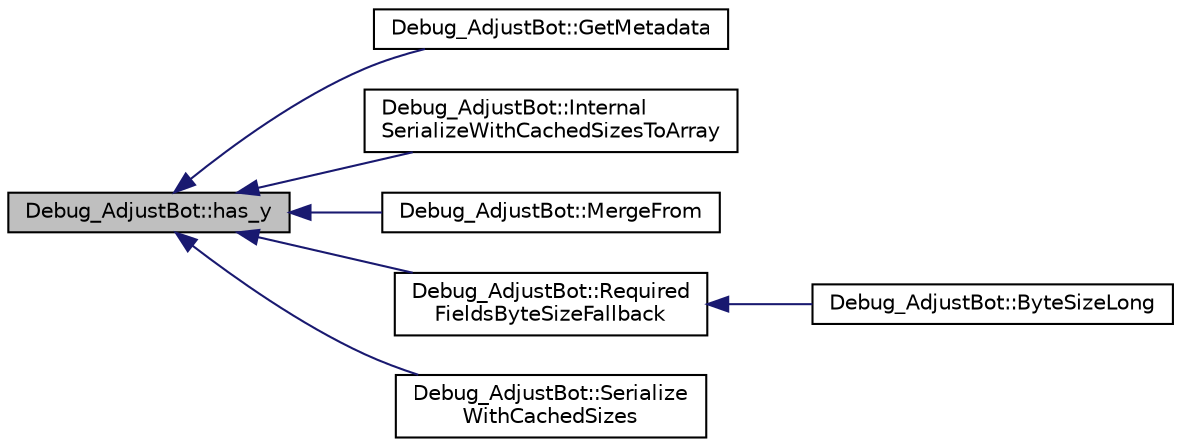 digraph "Debug_AdjustBot::has_y"
{
 // INTERACTIVE_SVG=YES
  edge [fontname="Helvetica",fontsize="10",labelfontname="Helvetica",labelfontsize="10"];
  node [fontname="Helvetica",fontsize="10",shape=record];
  rankdir="LR";
  Node1 [label="Debug_AdjustBot::has_y",height=0.2,width=0.4,color="black", fillcolor="grey75", style="filled", fontcolor="black"];
  Node1 -> Node2 [dir="back",color="midnightblue",fontsize="10",style="solid",fontname="Helvetica"];
  Node2 [label="Debug_AdjustBot::GetMetadata",height=0.2,width=0.4,color="black", fillcolor="white", style="filled",URL="$de/dd5/class_debug___adjust_bot.html#a2569d0686195ff2485ef73bd303fa310"];
  Node1 -> Node3 [dir="back",color="midnightblue",fontsize="10",style="solid",fontname="Helvetica"];
  Node3 [label="Debug_AdjustBot::Internal\lSerializeWithCachedSizesToArray",height=0.2,width=0.4,color="black", fillcolor="white", style="filled",URL="$de/dd5/class_debug___adjust_bot.html#a6835c4733a54627527fc73582902f9d0"];
  Node1 -> Node4 [dir="back",color="midnightblue",fontsize="10",style="solid",fontname="Helvetica"];
  Node4 [label="Debug_AdjustBot::MergeFrom",height=0.2,width=0.4,color="black", fillcolor="white", style="filled",URL="$de/dd5/class_debug___adjust_bot.html#ad4204209aa4fe2dc0790a0993badb06b"];
  Node1 -> Node5 [dir="back",color="midnightblue",fontsize="10",style="solid",fontname="Helvetica"];
  Node5 [label="Debug_AdjustBot::Required\lFieldsByteSizeFallback",height=0.2,width=0.4,color="black", fillcolor="white", style="filled",URL="$de/dd5/class_debug___adjust_bot.html#a0a2b3c5e8f07ebf94afa43c33bb9b8a9"];
  Node5 -> Node6 [dir="back",color="midnightblue",fontsize="10",style="solid",fontname="Helvetica"];
  Node6 [label="Debug_AdjustBot::ByteSizeLong",height=0.2,width=0.4,color="black", fillcolor="white", style="filled",URL="$de/dd5/class_debug___adjust_bot.html#a3b2eda33267a8417670ecde9f8aa93e9"];
  Node1 -> Node7 [dir="back",color="midnightblue",fontsize="10",style="solid",fontname="Helvetica"];
  Node7 [label="Debug_AdjustBot::Serialize\lWithCachedSizes",height=0.2,width=0.4,color="black", fillcolor="white", style="filled",URL="$de/dd5/class_debug___adjust_bot.html#a9994c918f6abc52fedbf45a998e1a845"];
}
